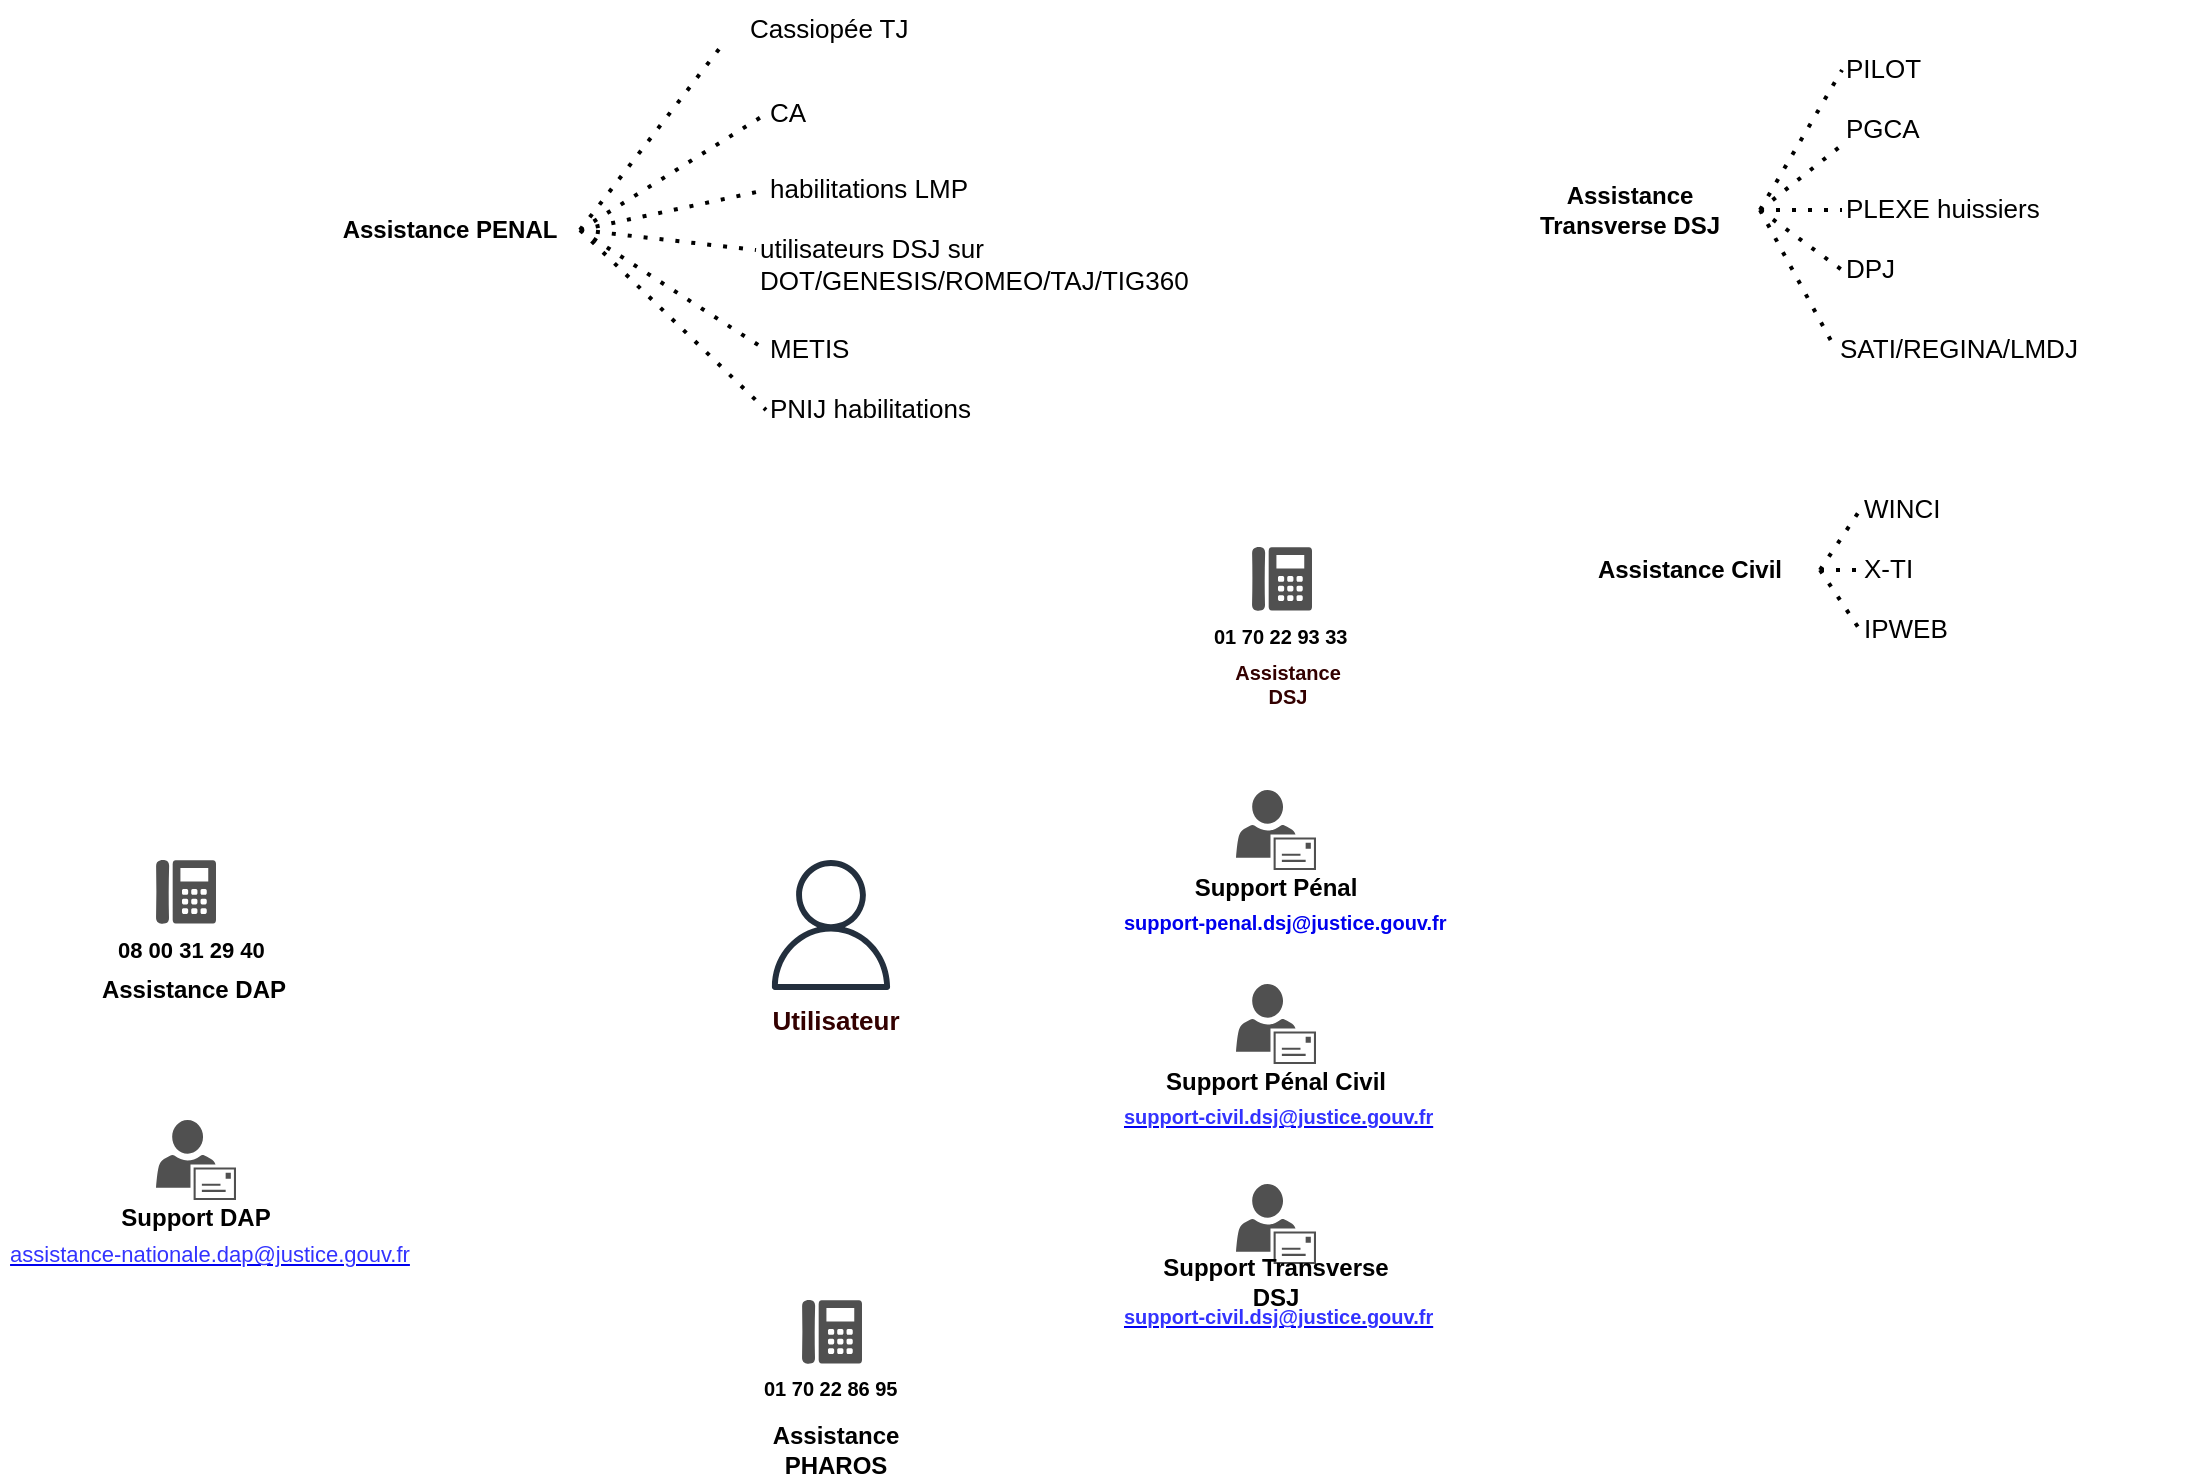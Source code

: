 <mxfile version="17.4.6" type="github" pages="2">
  <diagram id="-Vou4XUjeX-4hRBY_NBF" name="Le support existant">
    <mxGraphModel dx="1391" dy="861" grid="1" gridSize="10" guides="1" tooltips="1" connect="1" arrows="1" fold="1" page="1" pageScale="1" pageWidth="1654" pageHeight="1169" math="0" shadow="0">
      <root>
        <mxCell id="0" />
        <mxCell id="1" parent="0" />
        <mxCell id="mwy_mCqO1SVTkrSg8BN7-1" value="Assistance PENAL" style="text;html=1;strokeColor=none;fillColor=none;align=center;verticalAlign=middle;whiteSpace=wrap;rounded=0;fontStyle=1" vertex="1" parent="1">
          <mxGeometry x="640" y="120" width="130" height="30" as="geometry" />
        </mxCell>
        <mxCell id="mwy_mCqO1SVTkrSg8BN7-2" value="&lt;span style=&quot;color: rgb(0, 0, 0); font-family: arial, helvetica, sans-serif; font-size: 13px; font-style: normal; font-weight: 400; letter-spacing: normal; text-align: justify; text-indent: 0px; text-transform: none; word-spacing: 0px; background-color: rgb(255, 255, 255); display: inline; float: none;&quot;&gt;Cassiopée TJ&lt;/span&gt;" style="text;whiteSpace=wrap;html=1;" vertex="1" parent="1">
          <mxGeometry x="853" y="20" width="100" height="30" as="geometry" />
        </mxCell>
        <mxCell id="mwy_mCqO1SVTkrSg8BN7-3" value="&lt;span style=&quot;color: rgb(0, 0, 0); font-family: arial, helvetica, sans-serif; font-size: 13px; font-style: normal; font-weight: 400; letter-spacing: normal; text-align: justify; text-indent: 0px; text-transform: none; word-spacing: 0px; background-color: rgb(255, 255, 255); display: inline; float: none;&quot;&gt;CA&lt;/span&gt;" style="text;whiteSpace=wrap;html=1;" vertex="1" parent="1">
          <mxGeometry x="863" y="62" width="40" height="30" as="geometry" />
        </mxCell>
        <mxCell id="mwy_mCqO1SVTkrSg8BN7-4" value="" style="endArrow=none;dashed=1;html=1;dashPattern=1 3;strokeWidth=2;rounded=0;exitX=1;exitY=0.5;exitDx=0;exitDy=0;" edge="1" parent="1" source="mwy_mCqO1SVTkrSg8BN7-1">
          <mxGeometry width="50" height="50" relative="1" as="geometry">
            <mxPoint x="803" y="170" as="sourcePoint" />
            <mxPoint x="843" y="40" as="targetPoint" />
          </mxGeometry>
        </mxCell>
        <mxCell id="mwy_mCqO1SVTkrSg8BN7-5" value="" style="endArrow=none;dashed=1;html=1;dashPattern=1 3;strokeWidth=2;rounded=0;exitX=1;exitY=0.5;exitDx=0;exitDy=0;entryX=0;entryY=0.5;entryDx=0;entryDy=0;" edge="1" parent="1" source="mwy_mCqO1SVTkrSg8BN7-1" target="mwy_mCqO1SVTkrSg8BN7-3">
          <mxGeometry width="50" height="50" relative="1" as="geometry">
            <mxPoint x="793" y="65" as="sourcePoint" />
            <mxPoint x="853" y="50" as="targetPoint" />
          </mxGeometry>
        </mxCell>
        <mxCell id="mwy_mCqO1SVTkrSg8BN7-6" value="&lt;span style=&quot;color: rgb(0, 0, 0); font-family: arial, helvetica, sans-serif; font-size: 13px; font-style: normal; font-weight: 400; letter-spacing: normal; text-align: justify; text-indent: 0px; text-transform: none; word-spacing: 0px; background-color: rgb(255, 255, 255); display: inline; float: none;&quot;&gt;habilitations LMP&lt;/span&gt;" style="text;whiteSpace=wrap;html=1;" vertex="1" parent="1">
          <mxGeometry x="863" y="100" width="120" height="30" as="geometry" />
        </mxCell>
        <mxCell id="mwy_mCqO1SVTkrSg8BN7-7" value="&lt;span style=&quot;color: rgb(0, 0, 0); font-family: arial, helvetica, sans-serif; font-size: 13px; font-style: normal; font-weight: 400; letter-spacing: normal; text-align: justify; text-indent: 0px; text-transform: none; word-spacing: 0px; background-color: rgb(255, 255, 255); display: inline; float: none;&quot;&gt;METIS&lt;/span&gt;" style="text;whiteSpace=wrap;html=1;" vertex="1" parent="1">
          <mxGeometry x="863" y="180" width="70" height="30" as="geometry" />
        </mxCell>
        <mxCell id="mwy_mCqO1SVTkrSg8BN7-8" value="&lt;span style=&quot;color: rgb(0, 0, 0); font-family: arial, helvetica, sans-serif; font-size: 13px; font-style: normal; font-weight: 400; letter-spacing: normal; text-indent: 0px; text-transform: none; word-spacing: 0px; background-color: rgb(255, 255, 255); display: inline; float: none;&quot;&gt;utilisateurs DSJ sur DOT/GENESIS/ROMEO/TAJ/TIG360&lt;/span&gt;" style="text;whiteSpace=wrap;html=1;align=left;" vertex="1" parent="1">
          <mxGeometry x="858" y="130" width="200" height="30" as="geometry" />
        </mxCell>
        <mxCell id="mwy_mCqO1SVTkrSg8BN7-9" value="&lt;span style=&quot;color: rgb(0, 0, 0); font-family: arial, helvetica, sans-serif; font-size: 13px; font-style: normal; font-weight: 400; letter-spacing: normal; text-align: justify; text-indent: 0px; text-transform: none; word-spacing: 0px; background-color: rgb(255, 255, 255); display: inline; float: none;&quot;&gt;PNIJ habilitations&lt;/span&gt;" style="text;whiteSpace=wrap;html=1;" vertex="1" parent="1">
          <mxGeometry x="863" y="210" width="130" height="30" as="geometry" />
        </mxCell>
        <mxCell id="mwy_mCqO1SVTkrSg8BN7-10" value="" style="endArrow=none;dashed=1;html=1;dashPattern=1 3;strokeWidth=2;rounded=0;entryX=0;entryY=0.5;entryDx=0;entryDy=0;exitX=1;exitY=0.5;exitDx=0;exitDy=0;" edge="1" parent="1" source="mwy_mCqO1SVTkrSg8BN7-1" target="mwy_mCqO1SVTkrSg8BN7-6">
          <mxGeometry width="50" height="50" relative="1" as="geometry">
            <mxPoint x="763" y="100" as="sourcePoint" />
            <mxPoint x="873" y="87" as="targetPoint" />
          </mxGeometry>
        </mxCell>
        <mxCell id="mwy_mCqO1SVTkrSg8BN7-11" value="" style="endArrow=none;dashed=1;html=1;dashPattern=1 3;strokeWidth=2;rounded=0;entryX=0;entryY=0.5;entryDx=0;entryDy=0;exitX=1;exitY=0.5;exitDx=0;exitDy=0;" edge="1" parent="1" source="mwy_mCqO1SVTkrSg8BN7-1" target="mwy_mCqO1SVTkrSg8BN7-8">
          <mxGeometry width="50" height="50" relative="1" as="geometry">
            <mxPoint x="780" y="95" as="sourcePoint" />
            <mxPoint x="873" y="125" as="targetPoint" />
          </mxGeometry>
        </mxCell>
        <mxCell id="mwy_mCqO1SVTkrSg8BN7-12" value="" style="endArrow=none;dashed=1;html=1;dashPattern=1 3;strokeWidth=2;rounded=0;entryX=0;entryY=0.5;entryDx=0;entryDy=0;exitX=1;exitY=0.5;exitDx=0;exitDy=0;" edge="1" parent="1" source="mwy_mCqO1SVTkrSg8BN7-1" target="mwy_mCqO1SVTkrSg8BN7-7">
          <mxGeometry width="50" height="50" relative="1" as="geometry">
            <mxPoint x="790" y="105" as="sourcePoint" />
            <mxPoint x="883" y="135" as="targetPoint" />
          </mxGeometry>
        </mxCell>
        <mxCell id="mwy_mCqO1SVTkrSg8BN7-13" value="" style="endArrow=none;dashed=1;html=1;dashPattern=1 3;strokeWidth=2;rounded=0;entryX=0;entryY=0.5;entryDx=0;entryDy=0;exitX=1;exitY=0.5;exitDx=0;exitDy=0;" edge="1" parent="1" source="mwy_mCqO1SVTkrSg8BN7-1" target="mwy_mCqO1SVTkrSg8BN7-9">
          <mxGeometry width="50" height="50" relative="1" as="geometry">
            <mxPoint x="773" y="90" as="sourcePoint" />
            <mxPoint x="893" y="145" as="targetPoint" />
          </mxGeometry>
        </mxCell>
        <mxCell id="mwy_mCqO1SVTkrSg8BN7-17" value="" style="group" vertex="1" connectable="0" parent="1">
          <mxGeometry x="1040" y="415" width="170" height="84" as="geometry" />
        </mxCell>
        <mxCell id="mwy_mCqO1SVTkrSg8BN7-18" value="" style="sketch=0;pointerEvents=1;shadow=0;dashed=0;html=1;strokeColor=none;fillColor=#505050;labelPosition=center;verticalLabelPosition=bottom;verticalAlign=top;outlineConnect=0;align=center;shape=mxgraph.office.users.mail_user;" vertex="1" parent="mwy_mCqO1SVTkrSg8BN7-17">
          <mxGeometry x="58" width="40" height="40" as="geometry" />
        </mxCell>
        <mxCell id="mwy_mCqO1SVTkrSg8BN7-19" value="Support Pénal" style="text;html=1;strokeColor=none;fillColor=none;align=center;verticalAlign=middle;whiteSpace=wrap;rounded=0;fontStyle=1" vertex="1" parent="mwy_mCqO1SVTkrSg8BN7-17">
          <mxGeometry x="13" y="34" width="130" height="30" as="geometry" />
        </mxCell>
        <mxCell id="mwy_mCqO1SVTkrSg8BN7-20" value="&lt;a href=&quot;mailto:support-penal.dsj@justice.gouv.fr&quot; style=&quot;padding: 0px ; margin: 0px ; text-decoration: none ; font-family: &amp;quot;arial&amp;quot; , &amp;quot;helvetica&amp;quot; , sans-serif ; font-size: 10px ; font-style: normal ; letter-spacing: normal ; text-align: justify ; text-indent: 0px ; text-transform: none ; word-spacing: 0px ; background-color: rgb(255 , 255 , 255)&quot;&gt;support-penal.dsj@justice.gouv.fr&lt;/a&gt;" style="text;whiteSpace=wrap;html=1;fontSize=10;fontStyle=1;fontColor=#330000;" vertex="1" parent="mwy_mCqO1SVTkrSg8BN7-17">
          <mxGeometry y="54" width="170" height="30" as="geometry" />
        </mxCell>
        <mxCell id="mwy_mCqO1SVTkrSg8BN7-21" value="" style="group" vertex="1" connectable="0" parent="1">
          <mxGeometry x="1040" y="512" width="170" height="84" as="geometry" />
        </mxCell>
        <mxCell id="mwy_mCqO1SVTkrSg8BN7-22" value="" style="sketch=0;pointerEvents=1;shadow=0;dashed=0;html=1;strokeColor=none;fillColor=#505050;labelPosition=center;verticalLabelPosition=bottom;verticalAlign=top;outlineConnect=0;align=center;shape=mxgraph.office.users.mail_user;" vertex="1" parent="mwy_mCqO1SVTkrSg8BN7-21">
          <mxGeometry x="58" width="40" height="40" as="geometry" />
        </mxCell>
        <mxCell id="mwy_mCqO1SVTkrSg8BN7-23" value="Support Pénal Civil" style="text;html=1;strokeColor=none;fillColor=none;align=center;verticalAlign=middle;whiteSpace=wrap;rounded=0;fontStyle=1" vertex="1" parent="mwy_mCqO1SVTkrSg8BN7-21">
          <mxGeometry x="13" y="34" width="130" height="30" as="geometry" />
        </mxCell>
        <mxCell id="mwy_mCqO1SVTkrSg8BN7-24" value="&lt;a href=&quot;mailto:support-civil.dsj@justice.gouv.fr&quot; style=&quot;padding: 0px ; margin: 0px ; font-family: &amp;#34;arial&amp;#34; , &amp;#34;helvetica&amp;#34; , sans-serif ; text-align: justify ; background-color: rgb(255 , 255 , 255)&quot;&gt;&lt;font style=&quot;font-size: 10px&quot; color=&quot;#3333ff&quot;&gt;support-civil.dsj@justice.gouv.fr&lt;/font&gt;&lt;/a&gt;" style="text;whiteSpace=wrap;html=1;fontSize=10;fontStyle=1;fontColor=#330000;" vertex="1" parent="mwy_mCqO1SVTkrSg8BN7-21">
          <mxGeometry y="54" width="170" height="30" as="geometry" />
        </mxCell>
        <mxCell id="mwy_mCqO1SVTkrSg8BN7-25" value="&lt;span style=&quot;color: rgb(0 , 0 , 0) ; font-family: &amp;#34;arial&amp;#34; , &amp;#34;helvetica&amp;#34; , sans-serif ; font-size: 13px ; font-style: normal ; font-weight: 400 ; letter-spacing: normal ; text-align: justify ; text-indent: 0px ; text-transform: none ; word-spacing: 0px ; background-color: rgb(255 , 255 , 255) ; display: inline ; float: none&quot;&gt;WINCI&lt;/span&gt;" style="text;whiteSpace=wrap;html=1;" vertex="1" parent="1">
          <mxGeometry x="1410" y="260" width="130" height="30" as="geometry" />
        </mxCell>
        <mxCell id="mwy_mCqO1SVTkrSg8BN7-26" value="Assistance Civil" style="text;html=1;strokeColor=none;fillColor=none;align=center;verticalAlign=middle;whiteSpace=wrap;rounded=0;fontStyle=1" vertex="1" parent="1">
          <mxGeometry x="1260" y="290" width="130" height="30" as="geometry" />
        </mxCell>
        <mxCell id="mwy_mCqO1SVTkrSg8BN7-27" value="&lt;span style=&quot;color: rgb(0 , 0 , 0) ; font-family: &amp;#34;arial&amp;#34; , &amp;#34;helvetica&amp;#34; , sans-serif ; font-size: 13px ; font-style: normal ; font-weight: 400 ; letter-spacing: normal ; text-align: justify ; text-indent: 0px ; text-transform: none ; word-spacing: 0px ; background-color: rgb(255 , 255 , 255) ; display: inline ; float: none&quot;&gt;X-TI&lt;/span&gt;" style="text;whiteSpace=wrap;html=1;" vertex="1" parent="1">
          <mxGeometry x="1410" y="290" width="130" height="30" as="geometry" />
        </mxCell>
        <mxCell id="mwy_mCqO1SVTkrSg8BN7-28" value="&lt;span style=&quot;color: rgb(0 , 0 , 0) ; font-family: &amp;#34;arial&amp;#34; , &amp;#34;helvetica&amp;#34; , sans-serif ; font-size: 13px ; font-style: normal ; font-weight: 400 ; letter-spacing: normal ; text-align: justify ; text-indent: 0px ; text-transform: none ; word-spacing: 0px ; background-color: rgb(255 , 255 , 255) ; display: inline ; float: none&quot;&gt;IPWEB&lt;/span&gt;" style="text;whiteSpace=wrap;html=1;" vertex="1" parent="1">
          <mxGeometry x="1410" y="320" width="130" height="30" as="geometry" />
        </mxCell>
        <mxCell id="mwy_mCqO1SVTkrSg8BN7-29" value="" style="endArrow=none;dashed=1;html=1;dashPattern=1 3;strokeWidth=2;rounded=0;entryX=0;entryY=0.5;entryDx=0;entryDy=0;exitX=1;exitY=0.5;exitDx=0;exitDy=0;" edge="1" parent="1" source="mwy_mCqO1SVTkrSg8BN7-26" target="mwy_mCqO1SVTkrSg8BN7-25">
          <mxGeometry width="50" height="50" relative="1" as="geometry">
            <mxPoint x="1400" y="115" as="sourcePoint" />
            <mxPoint x="1493" y="205" as="targetPoint" />
          </mxGeometry>
        </mxCell>
        <mxCell id="mwy_mCqO1SVTkrSg8BN7-36" value="Assistance Transverse DSJ" style="text;html=1;strokeColor=none;fillColor=none;align=center;verticalAlign=middle;whiteSpace=wrap;rounded=0;fontStyle=1" vertex="1" parent="1">
          <mxGeometry x="1230" y="110" width="130" height="30" as="geometry" />
        </mxCell>
        <mxCell id="mwy_mCqO1SVTkrSg8BN7-37" value="&lt;span style=&quot;color: rgb(0 , 0 , 0) ; font-family: &amp;#34;arial&amp;#34; , &amp;#34;helvetica&amp;#34; , sans-serif ; font-size: 13px ; font-style: normal ; font-weight: 400 ; letter-spacing: normal ; text-align: justify ; text-indent: 0px ; text-transform: none ; word-spacing: 0px ; background-color: rgb(255 , 255 , 255) ; display: inline ; float: none&quot;&gt;PILOT&lt;/span&gt;" style="text;whiteSpace=wrap;html=1;fontSize=11;fontColor=#3333FF;" vertex="1" parent="1">
          <mxGeometry x="1401" y="40" width="94" height="30" as="geometry" />
        </mxCell>
        <mxCell id="mwy_mCqO1SVTkrSg8BN7-38" value="&lt;span style=&quot;color: rgb(0 , 0 , 0) ; font-family: &amp;#34;arial&amp;#34; , &amp;#34;helvetica&amp;#34; , sans-serif ; font-size: 13px ; font-style: normal ; font-weight: 400 ; letter-spacing: normal ; text-align: justify ; text-indent: 0px ; text-transform: none ; word-spacing: 0px ; background-color: rgb(255 , 255 , 255) ; display: inline ; float: none&quot;&gt;PGCA&lt;/span&gt;" style="text;whiteSpace=wrap;html=1;fontSize=11;fontColor=#3333FF;" vertex="1" parent="1">
          <mxGeometry x="1401" y="70" width="104" height="30" as="geometry" />
        </mxCell>
        <mxCell id="mwy_mCqO1SVTkrSg8BN7-39" value="&lt;span style=&quot;color: rgb(0 , 0 , 0) ; font-family: &amp;#34;arial&amp;#34; , &amp;#34;helvetica&amp;#34; , sans-serif ; font-size: 13px ; font-style: normal ; font-weight: 400 ; letter-spacing: normal ; text-align: justify ; text-indent: 0px ; text-transform: none ; word-spacing: 0px ; background-color: rgb(255 , 255 , 255) ; display: inline ; float: none&quot;&gt;PLEXE huissiers&lt;/span&gt;" style="text;whiteSpace=wrap;html=1;fontSize=11;fontColor=#3333FF;" vertex="1" parent="1">
          <mxGeometry x="1401" y="110" width="177" height="30" as="geometry" />
        </mxCell>
        <mxCell id="mwy_mCqO1SVTkrSg8BN7-40" value="&lt;span style=&quot;color: rgb(0 , 0 , 0) ; font-family: &amp;#34;arial&amp;#34; , &amp;#34;helvetica&amp;#34; , sans-serif ; font-size: 13px ; font-style: normal ; font-weight: 400 ; letter-spacing: normal ; text-align: justify ; text-indent: 0px ; text-transform: none ; word-spacing: 0px ; background-color: rgb(255 , 255 , 255) ; display: inline ; float: none&quot;&gt;DPJ&lt;/span&gt;" style="text;whiteSpace=wrap;html=1;fontSize=11;fontColor=#3333FF;" vertex="1" parent="1">
          <mxGeometry x="1401" y="140" width="104" height="30" as="geometry" />
        </mxCell>
        <mxCell id="mwy_mCqO1SVTkrSg8BN7-41" value="&lt;span style=&quot;color: rgb(0 , 0 , 0) ; font-family: &amp;#34;arial&amp;#34; , &amp;#34;helvetica&amp;#34; , sans-serif ; font-size: 13px ; font-style: normal ; font-weight: 400 ; letter-spacing: normal ; text-align: justify ; text-indent: 0px ; text-transform: none ; word-spacing: 0px ; background-color: rgb(255 , 255 , 255) ; display: inline ; float: none&quot;&gt;SATI/REGINA/LMDJ&lt;/span&gt;" style="text;whiteSpace=wrap;html=1;fontSize=11;fontColor=#3333FF;" vertex="1" parent="1">
          <mxGeometry x="1398" y="180" width="137" height="30" as="geometry" />
        </mxCell>
        <mxCell id="mwy_mCqO1SVTkrSg8BN7-42" value="" style="endArrow=none;dashed=1;html=1;dashPattern=1 3;strokeWidth=2;rounded=0;entryX=0;entryY=0.5;entryDx=0;entryDy=0;exitX=1;exitY=0.5;exitDx=0;exitDy=0;" edge="1" parent="1" source="mwy_mCqO1SVTkrSg8BN7-36" target="mwy_mCqO1SVTkrSg8BN7-37">
          <mxGeometry width="50" height="50" relative="1" as="geometry">
            <mxPoint x="1345" y="-65" as="sourcePoint" />
            <mxPoint x="1365" y="-35" as="targetPoint" />
          </mxGeometry>
        </mxCell>
        <mxCell id="mwy_mCqO1SVTkrSg8BN7-43" value="" style="endArrow=none;dashed=1;html=1;dashPattern=1 3;strokeWidth=2;rounded=0;entryX=0;entryY=0.75;entryDx=0;entryDy=0;exitX=1;exitY=0.5;exitDx=0;exitDy=0;" edge="1" parent="1" source="mwy_mCqO1SVTkrSg8BN7-36" target="mwy_mCqO1SVTkrSg8BN7-38">
          <mxGeometry width="50" height="50" relative="1" as="geometry">
            <mxPoint x="1370" y="125" as="sourcePoint" />
            <mxPoint x="1411" y="65" as="targetPoint" />
          </mxGeometry>
        </mxCell>
        <mxCell id="mwy_mCqO1SVTkrSg8BN7-44" value="" style="endArrow=none;dashed=1;html=1;dashPattern=1 3;strokeWidth=2;rounded=0;entryX=0;entryY=0.5;entryDx=0;entryDy=0;exitX=1;exitY=0.5;exitDx=0;exitDy=0;" edge="1" parent="1" source="mwy_mCqO1SVTkrSg8BN7-36" target="mwy_mCqO1SVTkrSg8BN7-39">
          <mxGeometry width="50" height="50" relative="1" as="geometry">
            <mxPoint x="1370" y="125" as="sourcePoint" />
            <mxPoint x="1411" y="102.5" as="targetPoint" />
          </mxGeometry>
        </mxCell>
        <mxCell id="mwy_mCqO1SVTkrSg8BN7-45" value="" style="endArrow=none;dashed=1;html=1;dashPattern=1 3;strokeWidth=2;rounded=0;entryX=0;entryY=0.5;entryDx=0;entryDy=0;exitX=1;exitY=0.5;exitDx=0;exitDy=0;" edge="1" parent="1" source="mwy_mCqO1SVTkrSg8BN7-36" target="mwy_mCqO1SVTkrSg8BN7-40">
          <mxGeometry width="50" height="50" relative="1" as="geometry">
            <mxPoint x="1380" y="135" as="sourcePoint" />
            <mxPoint x="1421" y="112.5" as="targetPoint" />
          </mxGeometry>
        </mxCell>
        <mxCell id="mwy_mCqO1SVTkrSg8BN7-46" value="" style="endArrow=none;dashed=1;html=1;dashPattern=1 3;strokeWidth=2;rounded=0;entryX=0;entryY=0.5;entryDx=0;entryDy=0;exitX=1;exitY=0.5;exitDx=0;exitDy=0;" edge="1" parent="1" source="mwy_mCqO1SVTkrSg8BN7-36" target="mwy_mCqO1SVTkrSg8BN7-41">
          <mxGeometry width="50" height="50" relative="1" as="geometry">
            <mxPoint x="1390" y="145" as="sourcePoint" />
            <mxPoint x="1431" y="122.5" as="targetPoint" />
          </mxGeometry>
        </mxCell>
        <mxCell id="mwy_mCqO1SVTkrSg8BN7-47" value="Assistance &lt;br&gt;PHAROS" style="text;html=1;strokeColor=none;fillColor=none;align=center;verticalAlign=middle;whiteSpace=wrap;rounded=0;fontStyle=1" vertex="1" parent="1">
          <mxGeometry x="833" y="730" width="130" height="30" as="geometry" />
        </mxCell>
        <mxCell id="mwy_mCqO1SVTkrSg8BN7-51" value="" style="group" vertex="1" connectable="0" parent="1">
          <mxGeometry x="863" y="450" width="65" height="95" as="geometry" />
        </mxCell>
        <mxCell id="mwy_mCqO1SVTkrSg8BN7-48" value="" style="sketch=0;outlineConnect=0;fontColor=#232F3E;gradientColor=none;fillColor=#232F3D;strokeColor=none;dashed=0;verticalLabelPosition=bottom;verticalAlign=top;align=center;html=1;fontSize=12;fontStyle=0;aspect=fixed;pointerEvents=1;shape=mxgraph.aws4.user;" vertex="1" parent="mwy_mCqO1SVTkrSg8BN7-51">
          <mxGeometry width="65" height="65" as="geometry" />
        </mxCell>
        <mxCell id="mwy_mCqO1SVTkrSg8BN7-49" value="&lt;font color=&quot;#330000&quot; style=&quot;font-size: 13px;&quot;&gt;&lt;b style=&quot;font-size: 13px;&quot;&gt;Utilisateur&lt;/b&gt;&lt;/font&gt;" style="text;html=1;strokeColor=none;fillColor=none;align=center;verticalAlign=middle;whiteSpace=wrap;rounded=0;fontSize=13;fontColor=#3333FF;" vertex="1" parent="mwy_mCqO1SVTkrSg8BN7-51">
          <mxGeometry x="5" y="65" width="60" height="30" as="geometry" />
        </mxCell>
        <mxCell id="mwy_mCqO1SVTkrSg8BN7-56" value="" style="group" vertex="1" connectable="0" parent="1">
          <mxGeometry x="1040" y="612" width="170" height="84" as="geometry" />
        </mxCell>
        <mxCell id="mwy_mCqO1SVTkrSg8BN7-57" value="" style="sketch=0;pointerEvents=1;shadow=0;dashed=0;html=1;strokeColor=none;fillColor=#505050;labelPosition=center;verticalLabelPosition=bottom;verticalAlign=top;outlineConnect=0;align=center;shape=mxgraph.office.users.mail_user;" vertex="1" parent="mwy_mCqO1SVTkrSg8BN7-56">
          <mxGeometry x="58" width="40" height="40" as="geometry" />
        </mxCell>
        <mxCell id="mwy_mCqO1SVTkrSg8BN7-58" value="Support Transverse DSJ" style="text;html=1;strokeColor=none;fillColor=none;align=center;verticalAlign=middle;whiteSpace=wrap;rounded=0;fontStyle=1" vertex="1" parent="mwy_mCqO1SVTkrSg8BN7-56">
          <mxGeometry x="13" y="34" width="130" height="30" as="geometry" />
        </mxCell>
        <mxCell id="mwy_mCqO1SVTkrSg8BN7-59" value="&lt;a href=&quot;mailto:support-civil.dsj@justice.gouv.fr&quot; style=&quot;padding: 0px ; margin: 0px ; font-family: &amp;quot;arial&amp;quot; , &amp;quot;helvetica&amp;quot; , sans-serif ; text-align: justify ; background-color: rgb(255 , 255 , 255)&quot;&gt;&lt;font style=&quot;font-size: 10px&quot; color=&quot;#3333ff&quot;&gt;support-civil.dsj@justice.gouv.fr&lt;/font&gt;&lt;/a&gt;" style="text;whiteSpace=wrap;html=1;fontSize=10;fontStyle=1;fontColor=#330000;" vertex="1" parent="mwy_mCqO1SVTkrSg8BN7-56">
          <mxGeometry y="54" width="170" height="30" as="geometry" />
        </mxCell>
        <mxCell id="mwy_mCqO1SVTkrSg8BN7-60" value="" style="endArrow=none;dashed=1;html=1;dashPattern=1 3;strokeWidth=2;rounded=0;entryX=0;entryY=0.5;entryDx=0;entryDy=0;exitX=1;exitY=0.5;exitDx=0;exitDy=0;" edge="1" parent="1" source="mwy_mCqO1SVTkrSg8BN7-26" target="mwy_mCqO1SVTkrSg8BN7-27">
          <mxGeometry width="50" height="50" relative="1" as="geometry">
            <mxPoint x="1400" y="315" as="sourcePoint" />
            <mxPoint x="1420" y="285" as="targetPoint" />
          </mxGeometry>
        </mxCell>
        <mxCell id="mwy_mCqO1SVTkrSg8BN7-61" value="" style="endArrow=none;dashed=1;html=1;dashPattern=1 3;strokeWidth=2;rounded=0;entryX=0;entryY=0.5;entryDx=0;entryDy=0;exitX=1;exitY=0.5;exitDx=0;exitDy=0;" edge="1" parent="1" source="mwy_mCqO1SVTkrSg8BN7-26" target="mwy_mCqO1SVTkrSg8BN7-28">
          <mxGeometry width="50" height="50" relative="1" as="geometry">
            <mxPoint x="1400" y="315" as="sourcePoint" />
            <mxPoint x="1420" y="315" as="targetPoint" />
          </mxGeometry>
        </mxCell>
        <mxCell id="mwy_mCqO1SVTkrSg8BN7-62" value="" style="group" vertex="1" connectable="0" parent="1">
          <mxGeometry x="860" y="670" width="80" height="50" as="geometry" />
        </mxCell>
        <mxCell id="mwy_mCqO1SVTkrSg8BN7-63" value="" style="sketch=0;pointerEvents=1;shadow=0;dashed=0;html=1;strokeColor=none;fillColor=#505050;labelPosition=center;verticalLabelPosition=bottom;verticalAlign=top;outlineConnect=0;align=center;shape=mxgraph.office.devices.phone_digital;" vertex="1" parent="mwy_mCqO1SVTkrSg8BN7-62">
          <mxGeometry x="21" width="30" height="32" as="geometry" />
        </mxCell>
        <mxCell id="mwy_mCqO1SVTkrSg8BN7-64" value="&lt;div style=&quot;text-align: center&quot;&gt;&lt;span style=&quot;background-color: rgb(255 , 255 , 255) ; font-family: &amp;#34;arial&amp;#34; , &amp;#34;helvetica&amp;#34; , sans-serif&quot;&gt;01 70 22 86 95&lt;/span&gt;&lt;/div&gt;" style="text;whiteSpace=wrap;html=1;fontSize=10;fontStyle=1" vertex="1" parent="mwy_mCqO1SVTkrSg8BN7-62">
          <mxGeometry y="32" width="80" height="18" as="geometry" />
        </mxCell>
        <mxCell id="mwy_mCqO1SVTkrSg8BN7-66" value="" style="group" vertex="1" connectable="0" parent="1">
          <mxGeometry x="507" y="450" width="130" height="90" as="geometry" />
        </mxCell>
        <mxCell id="mwy_mCqO1SVTkrSg8BN7-33" value="" style="group" vertex="1" connectable="0" parent="mwy_mCqO1SVTkrSg8BN7-66">
          <mxGeometry x="30" width="80" height="50" as="geometry" />
        </mxCell>
        <mxCell id="mwy_mCqO1SVTkrSg8BN7-34" value="" style="sketch=0;pointerEvents=1;shadow=0;dashed=0;html=1;strokeColor=none;fillColor=#505050;labelPosition=center;verticalLabelPosition=bottom;verticalAlign=top;outlineConnect=0;align=center;shape=mxgraph.office.devices.phone_digital;" vertex="1" parent="mwy_mCqO1SVTkrSg8BN7-33">
          <mxGeometry x="21" width="30" height="32" as="geometry" />
        </mxCell>
        <mxCell id="mwy_mCqO1SVTkrSg8BN7-35" value="&lt;strong style=&quot;padding: 0px ; margin: 0px ; font-family: &amp;#34;arial&amp;#34; , &amp;#34;helvetica&amp;#34; , sans-serif ; text-align: justify ; background-color: rgb(255 , 255 , 255)&quot;&gt;&lt;font style=&quot;font-size: 11px&quot;&gt;08 00 31 29 40&lt;/font&gt;&lt;/strong&gt;" style="text;whiteSpace=wrap;html=1;fontSize=10;fontStyle=1" vertex="1" parent="mwy_mCqO1SVTkrSg8BN7-33">
          <mxGeometry y="32" width="80" height="18" as="geometry" />
        </mxCell>
        <mxCell id="mwy_mCqO1SVTkrSg8BN7-65" value="Assistance DAP" style="text;html=1;strokeColor=none;fillColor=none;align=center;verticalAlign=middle;whiteSpace=wrap;rounded=0;fontStyle=1" vertex="1" parent="mwy_mCqO1SVTkrSg8BN7-66">
          <mxGeometry x="5" y="50" width="130" height="30" as="geometry" />
        </mxCell>
        <mxCell id="mwy_mCqO1SVTkrSg8BN7-68" value="" style="group" vertex="1" connectable="0" parent="1">
          <mxGeometry x="1085" y="293.5" width="80" height="83" as="geometry" />
        </mxCell>
        <mxCell id="mwy_mCqO1SVTkrSg8BN7-14" value="" style="group" vertex="1" connectable="0" parent="mwy_mCqO1SVTkrSg8BN7-68">
          <mxGeometry width="80" height="50" as="geometry" />
        </mxCell>
        <mxCell id="mwy_mCqO1SVTkrSg8BN7-15" value="" style="sketch=0;pointerEvents=1;shadow=0;dashed=0;html=1;strokeColor=none;fillColor=#505050;labelPosition=center;verticalLabelPosition=bottom;verticalAlign=top;outlineConnect=0;align=center;shape=mxgraph.office.devices.phone_digital;" vertex="1" parent="mwy_mCqO1SVTkrSg8BN7-14">
          <mxGeometry x="21" width="30" height="32" as="geometry" />
        </mxCell>
        <mxCell id="mwy_mCqO1SVTkrSg8BN7-16" value="&lt;span style=&quot;color: rgb(0, 0, 0); font-family: arial, helvetica, sans-serif; font-size: 10px; font-style: normal; letter-spacing: normal; text-align: justify; text-indent: 0px; text-transform: none; word-spacing: 0px; background-color: rgb(255, 255, 255); display: inline; float: none;&quot;&gt;01 70 22 93 33&lt;/span&gt;" style="text;whiteSpace=wrap;html=1;fontSize=10;fontStyle=1" vertex="1" parent="mwy_mCqO1SVTkrSg8BN7-14">
          <mxGeometry y="32" width="80" height="18" as="geometry" />
        </mxCell>
        <mxCell id="mwy_mCqO1SVTkrSg8BN7-67" value="Assistance DSJ" style="text;html=1;strokeColor=none;fillColor=none;align=center;verticalAlign=middle;whiteSpace=wrap;rounded=0;fontSize=10;fontColor=#330000;fontStyle=1" vertex="1" parent="mwy_mCqO1SVTkrSg8BN7-68">
          <mxGeometry x="9" y="53" width="60" height="30" as="geometry" />
        </mxCell>
        <mxCell id="mwy_mCqO1SVTkrSg8BN7-73" value="" style="group" vertex="1" connectable="0" parent="1">
          <mxGeometry x="480" y="580" width="210" height="84" as="geometry" />
        </mxCell>
        <mxCell id="mwy_mCqO1SVTkrSg8BN7-70" value="" style="sketch=0;pointerEvents=1;shadow=0;dashed=0;html=1;strokeColor=none;fillColor=#505050;labelPosition=center;verticalLabelPosition=bottom;verticalAlign=top;outlineConnect=0;align=center;shape=mxgraph.office.users.mail_user;" vertex="1" parent="mwy_mCqO1SVTkrSg8BN7-73">
          <mxGeometry x="78" width="40" height="40" as="geometry" />
        </mxCell>
        <mxCell id="mwy_mCqO1SVTkrSg8BN7-71" value="Support DAP" style="text;html=1;strokeColor=none;fillColor=none;align=center;verticalAlign=middle;whiteSpace=wrap;rounded=0;fontStyle=1" vertex="1" parent="mwy_mCqO1SVTkrSg8BN7-73">
          <mxGeometry x="33" y="34" width="130" height="30" as="geometry" />
        </mxCell>
        <mxCell id="mwy_mCqO1SVTkrSg8BN7-72" value="&lt;a href=&quot;mailto:assistance-nationale.dap@justice.gouv.fr&quot; style=&quot;padding: 0px ; margin: 0px ; font-family: &amp;#34;arial&amp;#34; , &amp;#34;helvetica&amp;#34; , sans-serif ; font-weight: 400 ; background-color: rgb(255 , 255 , 255)&quot;&gt;&lt;font style=&quot;font-size: 11px&quot; color=&quot;#3333ff&quot;&gt;assistance-nationale.dap@justice.gouv.fr&lt;/font&gt;&lt;/a&gt;" style="text;whiteSpace=wrap;html=1;fontSize=10;fontStyle=1;fontColor=#330000;align=center;" vertex="1" parent="mwy_mCqO1SVTkrSg8BN7-73">
          <mxGeometry y="54" width="210" height="30" as="geometry" />
        </mxCell>
      </root>
    </mxGraphModel>
  </diagram>
  <diagram id="B7AbmI3U_9TNMyXeds6c" name="Service Blueprint">
    <mxGraphModel dx="1182" dy="732" grid="1" gridSize="10" guides="1" tooltips="1" connect="1" arrows="1" fold="1" page="1" pageScale="1" pageWidth="1654" pageHeight="1169" math="0" shadow="0">
      <root>
        <mxCell id="0" />
        <mxCell id="1" parent="0" />
        <mxCell id="jtIqD39rW5gRJ9PGTsRm-1" value="&lt;h1&gt;Vision cible du service de soutien utilisateur&lt;/h1&gt;&lt;p&gt;Parcours utilisateur mis en perspective avec l&#39;organisation ainsi que les potentiels&amp;nbsp; gains et risques pour les utilisateurs et les acteurs &quot;back office&quot; de la chaîne de soutien&amp;nbsp;&lt;/p&gt;" style="text;html=1;strokeColor=none;fillColor=none;spacing=5;spacingTop=-20;whiteSpace=wrap;overflow=hidden;rounded=0;" parent="1" vertex="1">
          <mxGeometry x="20" y="20" width="563" height="90" as="geometry" />
        </mxCell>
        <mxCell id="jtIqD39rW5gRJ9PGTsRm-2" value="L&#39;utilisateur constate un problème / à un besoin&amp;nbsp;" style="rounded=1;whiteSpace=wrap;html=1;" parent="1" vertex="1">
          <mxGeometry x="150" y="250" width="120" height="60" as="geometry" />
        </mxCell>
        <mxCell id="jtIqD39rW5gRJ9PGTsRm-3" value="" style="endArrow=none;dashed=1;html=1;dashPattern=1 3;strokeWidth=2;rounded=0;" parent="1" edge="1">
          <mxGeometry width="50" height="50" relative="1" as="geometry">
            <mxPoint x="10" y="360" as="sourcePoint" />
            <mxPoint x="1620" y="360" as="targetPoint" />
          </mxGeometry>
        </mxCell>
        <mxCell id="jtIqD39rW5gRJ9PGTsRm-6" value="Ligne de visibilité" style="text;html=1;strokeColor=none;fillColor=none;align=center;verticalAlign=middle;whiteSpace=wrap;rounded=0;fontStyle=1" parent="1" vertex="1">
          <mxGeometry x="30" y="320" width="60" height="30" as="geometry" />
        </mxCell>
      </root>
    </mxGraphModel>
  </diagram>
</mxfile>
